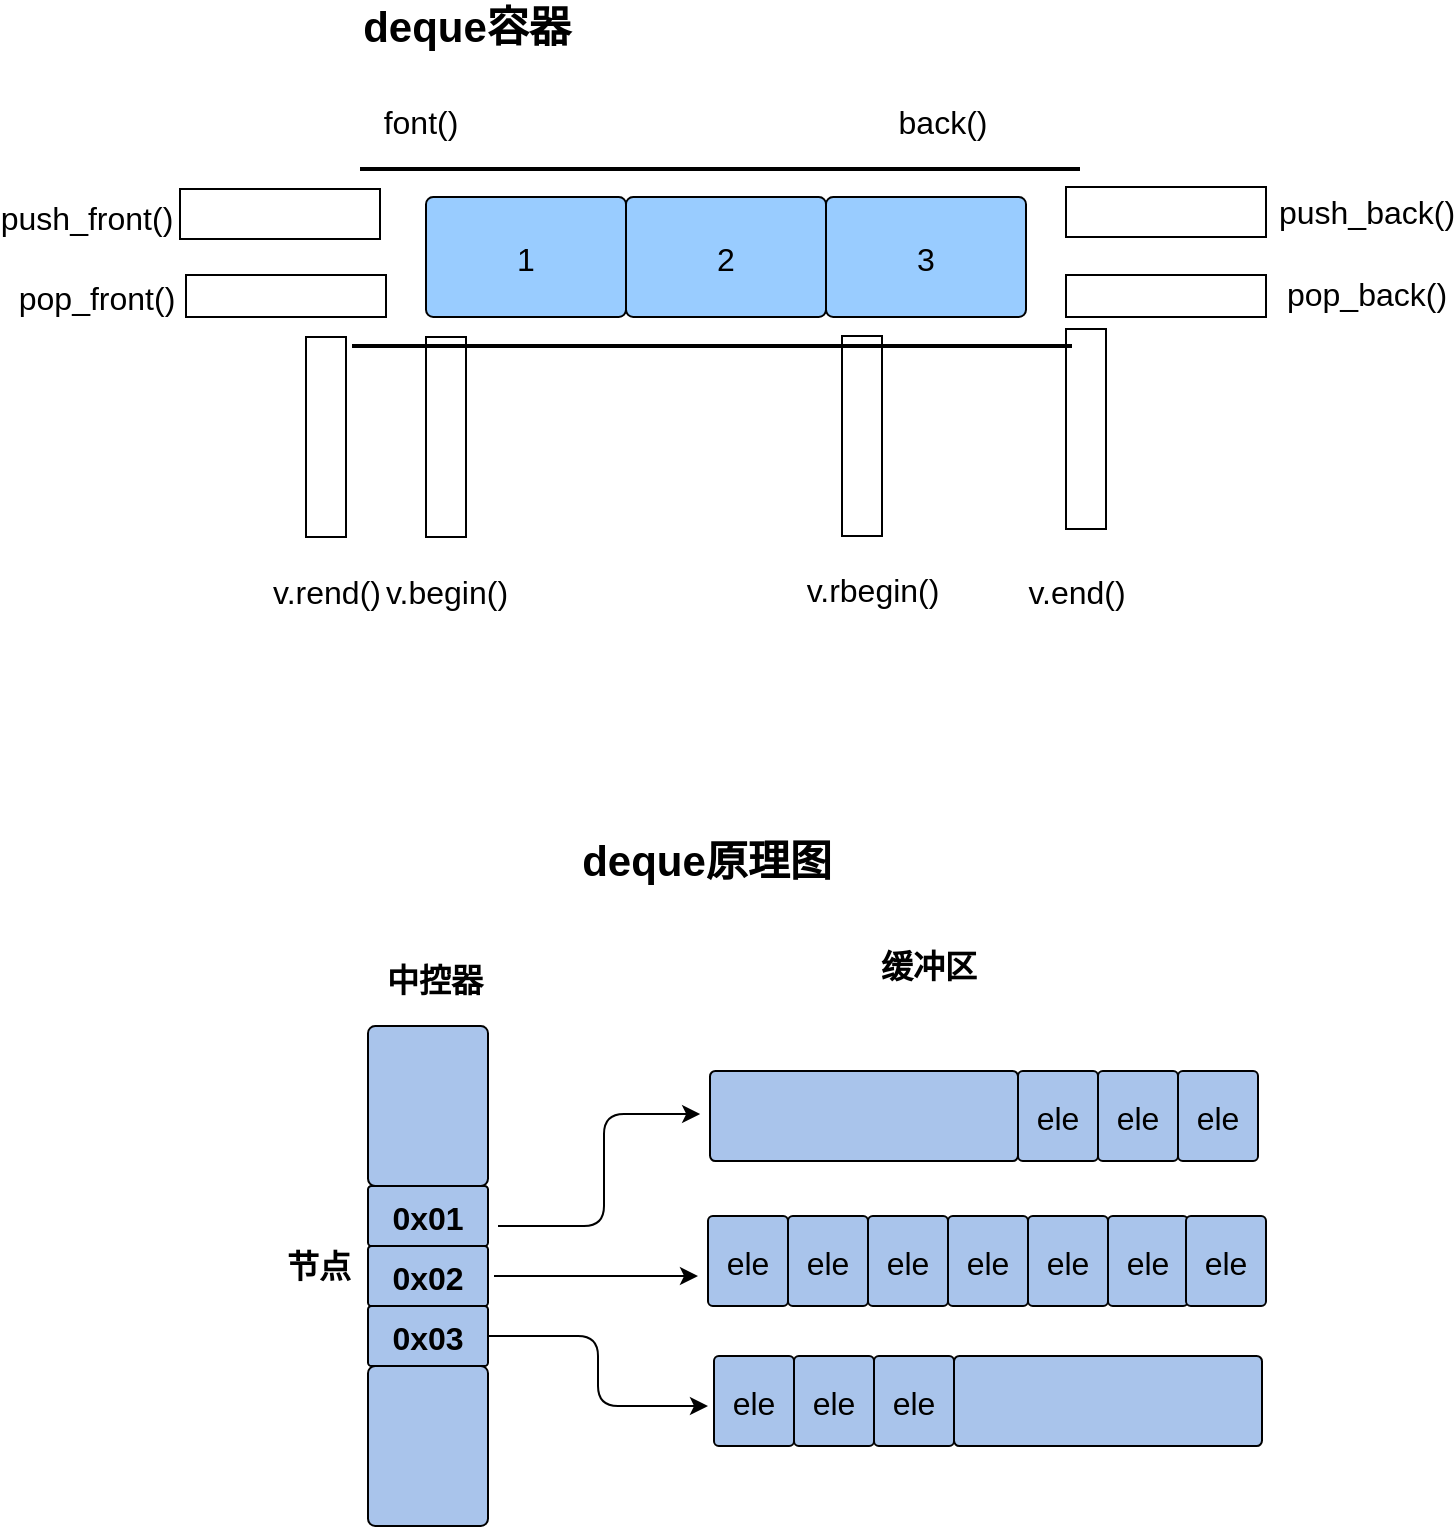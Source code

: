<mxfile version="20.3.7" type="github">
  <diagram id="qxW23t45Zv4xxV3Ufy3a" name="第 1 页">
    <mxGraphModel dx="1108" dy="450" grid="1" gridSize="10" guides="1" tooltips="1" connect="1" arrows="1" fold="1" page="1" pageScale="1" pageWidth="827" pageHeight="1169" math="0" shadow="0">
      <root>
        <mxCell id="0" />
        <mxCell id="1" parent="0" />
        <mxCell id="AbTpMx62s0C50aIhgdQE-2" value="" style="shape=mxgraph.flowchart.process;fillColor=#A9C4EB;fontSize=16;" parent="1" vertex="1">
          <mxGeometry x="209" y="1503" width="60" height="80" as="geometry" />
        </mxCell>
        <mxCell id="AbTpMx62s0C50aIhgdQE-3" value="" style="shape=mxgraph.flowchart.process;fillColor=#A9C4EB;fontSize=16;" parent="1" vertex="1">
          <mxGeometry x="209" y="1673" width="60" height="80" as="geometry" />
        </mxCell>
        <mxCell id="AbTpMx62s0C50aIhgdQE-4" value="0x03" style="shape=mxgraph.flowchart.process;fontStyle=1;fillColor=#A9C4EB;fontSize=16;" parent="1" vertex="1">
          <mxGeometry x="209" y="1643" width="60" height="30" as="geometry" />
        </mxCell>
        <mxCell id="AbTpMx62s0C50aIhgdQE-5" value="0x02" style="shape=mxgraph.flowchart.process;fontStyle=1;fillColor=#A9C4EB;fontSize=16;" parent="1" vertex="1">
          <mxGeometry x="209" y="1613" width="60" height="30" as="geometry" />
        </mxCell>
        <mxCell id="AbTpMx62s0C50aIhgdQE-6" value="0x01" style="shape=mxgraph.flowchart.process;fontStyle=1;fillColor=#A9C4EB;fontSize=16;" parent="1" vertex="1">
          <mxGeometry x="209" y="1583" width="60" height="30" as="geometry" />
        </mxCell>
        <mxCell id="AbTpMx62s0C50aIhgdQE-7" value="" style="shape=mxgraph.flowchart.process;fillColor=#A9C4EB;fontSize=16;" parent="1" vertex="1">
          <mxGeometry x="380" y="1525.5" width="154" height="45" as="geometry" />
        </mxCell>
        <mxCell id="AbTpMx62s0C50aIhgdQE-8" value="" style="shape=mxgraph.flowchart.process;fillColor=#A9C4EB;fontSize=16;" parent="1" vertex="1">
          <mxGeometry x="502" y="1668" width="154" height="45" as="geometry" />
        </mxCell>
        <mxCell id="AbTpMx62s0C50aIhgdQE-9" value="ele" style="shape=mxgraph.flowchart.process;fillColor=#A9C4EB;fontSize=16;" parent="1" vertex="1">
          <mxGeometry x="534" y="1525.5" width="40" height="45" as="geometry" />
        </mxCell>
        <mxCell id="AbTpMx62s0C50aIhgdQE-10" value="ele" style="shape=mxgraph.flowchart.process;fillColor=#A9C4EB;fontSize=16;" parent="1" vertex="1">
          <mxGeometry x="614" y="1525.5" width="40" height="45" as="geometry" />
        </mxCell>
        <mxCell id="AbTpMx62s0C50aIhgdQE-11" value="ele" style="shape=mxgraph.flowchart.process;fillColor=#A9C4EB;fontSize=16;" parent="1" vertex="1">
          <mxGeometry x="574" y="1525.5" width="40" height="45" as="geometry" />
        </mxCell>
        <mxCell id="AbTpMx62s0C50aIhgdQE-12" value="ele" style="shape=mxgraph.flowchart.process;fillColor=#A9C4EB;fontSize=16;" parent="1" vertex="1">
          <mxGeometry x="382" y="1668" width="40" height="45" as="geometry" />
        </mxCell>
        <mxCell id="AbTpMx62s0C50aIhgdQE-13" value="ele" style="shape=mxgraph.flowchart.process;fillColor=#A9C4EB;fontSize=16;" parent="1" vertex="1">
          <mxGeometry x="462" y="1668" width="40" height="45" as="geometry" />
        </mxCell>
        <mxCell id="AbTpMx62s0C50aIhgdQE-14" value="ele" style="shape=mxgraph.flowchart.process;fillColor=#A9C4EB;fontSize=16;" parent="1" vertex="1">
          <mxGeometry x="422" y="1668" width="40" height="45" as="geometry" />
        </mxCell>
        <mxCell id="AbTpMx62s0C50aIhgdQE-15" value="ele" style="shape=mxgraph.flowchart.process;fillColor=#A9C4EB;fontSize=16;" parent="1" vertex="1">
          <mxGeometry x="379" y="1598" width="40" height="45" as="geometry" />
        </mxCell>
        <mxCell id="AbTpMx62s0C50aIhgdQE-16" value="ele" style="shape=mxgraph.flowchart.process;fillColor=#A9C4EB;fontSize=16;" parent="1" vertex="1">
          <mxGeometry x="459" y="1598" width="40" height="45" as="geometry" />
        </mxCell>
        <mxCell id="AbTpMx62s0C50aIhgdQE-17" value="ele" style="shape=mxgraph.flowchart.process;fillColor=#A9C4EB;fontSize=16;" parent="1" vertex="1">
          <mxGeometry x="419" y="1598" width="40" height="45" as="geometry" />
        </mxCell>
        <mxCell id="AbTpMx62s0C50aIhgdQE-18" value="ele" style="shape=mxgraph.flowchart.process;fillColor=#A9C4EB;fontSize=16;" parent="1" vertex="1">
          <mxGeometry x="499" y="1598" width="40" height="45" as="geometry" />
        </mxCell>
        <mxCell id="AbTpMx62s0C50aIhgdQE-19" value="ele" style="shape=mxgraph.flowchart.process;fillColor=#A9C4EB;fontSize=16;" parent="1" vertex="1">
          <mxGeometry x="579" y="1598" width="40" height="45" as="geometry" />
        </mxCell>
        <mxCell id="AbTpMx62s0C50aIhgdQE-20" value="ele" style="shape=mxgraph.flowchart.process;fillColor=#A9C4EB;fontSize=16;" parent="1" vertex="1">
          <mxGeometry x="539" y="1598" width="40" height="45" as="geometry" />
        </mxCell>
        <mxCell id="AbTpMx62s0C50aIhgdQE-21" value="ele" style="shape=mxgraph.flowchart.process;fillColor=#A9C4EB;fontSize=16;" parent="1" vertex="1">
          <mxGeometry x="618" y="1598" width="40" height="45" as="geometry" />
        </mxCell>
        <mxCell id="AbTpMx62s0C50aIhgdQE-22" value="" style="edgeStyle=elbowEdgeStyle;elbow=horizontal;endArrow=classic;html=1;entryX=-0.032;entryY=0.478;entryDx=0;entryDy=0;entryPerimeter=0;fontSize=16;" parent="1" target="AbTpMx62s0C50aIhgdQE-7" edge="1">
          <mxGeometry width="50" height="50" relative="1" as="geometry">
            <mxPoint x="274" y="1603" as="sourcePoint" />
            <mxPoint x="387" y="1583" as="targetPoint" />
            <Array as="points">
              <mxPoint x="327" y="1593" />
            </Array>
          </mxGeometry>
        </mxCell>
        <mxCell id="AbTpMx62s0C50aIhgdQE-23" value="" style="edgeStyle=elbowEdgeStyle;elbow=horizontal;endArrow=classic;html=1;entryX=-0.075;entryY=0.556;entryDx=0;entryDy=0;entryPerimeter=0;fontSize=16;" parent="1" source="AbTpMx62s0C50aIhgdQE-4" target="AbTpMx62s0C50aIhgdQE-12" edge="1">
          <mxGeometry width="50" height="50" relative="1" as="geometry">
            <mxPoint x="44" y="1843" as="sourcePoint" />
            <mxPoint x="94" y="1793" as="targetPoint" />
          </mxGeometry>
        </mxCell>
        <mxCell id="AbTpMx62s0C50aIhgdQE-24" style="edgeStyle=orthogonalEdgeStyle;rounded=0;orthogonalLoop=1;jettySize=auto;html=1;fontSize=16;" parent="1" edge="1">
          <mxGeometry relative="1" as="geometry">
            <mxPoint x="374" y="1628" as="targetPoint" />
            <mxPoint x="272" y="1628" as="sourcePoint" />
            <Array as="points">
              <mxPoint x="324.5" y="1627.5" />
              <mxPoint x="324.5" y="1627.5" />
            </Array>
          </mxGeometry>
        </mxCell>
        <mxCell id="AbTpMx62s0C50aIhgdQE-25" value="节点" style="text;html=1;align=center;verticalAlign=middle;resizable=0;points=[];autosize=1;fontStyle=1;fontSize=16;" parent="1" vertex="1">
          <mxGeometry x="164" y="1613" width="40" height="20" as="geometry" />
        </mxCell>
        <mxCell id="AbTpMx62s0C50aIhgdQE-26" value="中控器" style="text;html=1;align=center;verticalAlign=middle;resizable=0;points=[];autosize=1;fontStyle=1;fontSize=16;" parent="1" vertex="1">
          <mxGeometry x="217" y="1470" width="50" height="20" as="geometry" />
        </mxCell>
        <mxCell id="AbTpMx62s0C50aIhgdQE-27" value="&lt;b style=&quot;font-size: 16px;&quot;&gt;缓冲区&lt;/b&gt;" style="text;html=1;align=center;verticalAlign=middle;resizable=0;points=[];autosize=1;fontSize=16;" parent="1" vertex="1">
          <mxGeometry x="464" y="1463" width="50" height="20" as="geometry" />
        </mxCell>
        <mxCell id="AbTpMx62s0C50aIhgdQE-28" value="&lt;font style=&quot;font-size: 21px&quot;&gt;&lt;b&gt;deque原理图&lt;/b&gt;&lt;/font&gt;" style="text;html=1;align=center;verticalAlign=middle;resizable=0;points=[];autosize=1;" parent="1" vertex="1">
          <mxGeometry x="308" y="1410" width="140" height="20" as="geometry" />
        </mxCell>
        <mxCell id="SSRGVLrEC7fhWr1uHr64-1" value="1" style="shape=mxgraph.flowchart.process;fillColor=#99CCFF;fontSize=16;" vertex="1" parent="1">
          <mxGeometry x="238" y="1088.5" width="100" height="60" as="geometry" />
        </mxCell>
        <mxCell id="SSRGVLrEC7fhWr1uHr64-2" value="2" style="shape=mxgraph.flowchart.process;fillColor=#99CCFF;fontSize=16;" vertex="1" parent="1">
          <mxGeometry x="338" y="1088.5" width="100" height="60" as="geometry" />
        </mxCell>
        <mxCell id="SSRGVLrEC7fhWr1uHr64-3" value="3" style="shape=mxgraph.flowchart.process;fillColor=#99CCFF;fontSize=16;" vertex="1" parent="1">
          <mxGeometry x="438" y="1088.5" width="100" height="60" as="geometry" />
        </mxCell>
        <mxCell id="SSRGVLrEC7fhWr1uHr64-4" value="" style="direction=north;shape=mxgraph.arrow.arrow_up;fontSize=16;" vertex="1" parent="1">
          <mxGeometry x="238" y="1158.5" width="20" height="100" as="geometry" />
        </mxCell>
        <mxCell id="SSRGVLrEC7fhWr1uHr64-5" value="v.begin()" style="text;html=1;align=center;verticalAlign=middle;resizable=0;points=[];autosize=1;fontSize=16;" vertex="1" parent="1">
          <mxGeometry x="218" y="1275.5" width="60" height="20" as="geometry" />
        </mxCell>
        <mxCell id="SSRGVLrEC7fhWr1uHr64-6" value="" style="direction=north;shape=mxgraph.arrow.arrow_up;fontSize=16;" vertex="1" parent="1">
          <mxGeometry x="558" y="1154.5" width="20" height="100" as="geometry" />
        </mxCell>
        <mxCell id="SSRGVLrEC7fhWr1uHr64-7" value="v.end()" style="text;html=1;align=center;verticalAlign=middle;resizable=0;points=[];autosize=1;fontSize=16;" vertex="1" parent="1">
          <mxGeometry x="538" y="1275.5" width="50" height="20" as="geometry" />
        </mxCell>
        <mxCell id="SSRGVLrEC7fhWr1uHr64-8" value="" style="direction=north;shape=mxgraph.arrow.arrow_up;fontSize=16;" vertex="1" parent="1">
          <mxGeometry x="178" y="1158.5" width="20" height="100" as="geometry" />
        </mxCell>
        <mxCell id="SSRGVLrEC7fhWr1uHr64-9" value="v.rend()" style="text;html=1;align=center;verticalAlign=middle;resizable=0;points=[];autosize=1;fontSize=16;" vertex="1" parent="1">
          <mxGeometry x="158" y="1275.5" width="60" height="20" as="geometry" />
        </mxCell>
        <mxCell id="SSRGVLrEC7fhWr1uHr64-10" value="" style="direction=north;shape=mxgraph.arrow.arrow_up;fontSize=16;" vertex="1" parent="1">
          <mxGeometry x="446" y="1158" width="20" height="100" as="geometry" />
        </mxCell>
        <mxCell id="SSRGVLrEC7fhWr1uHr64-11" value="v.rbegin()" style="text;html=1;align=center;verticalAlign=middle;resizable=0;points=[];autosize=1;fontSize=16;" vertex="1" parent="1">
          <mxGeometry x="426" y="1275" width="70" height="20" as="geometry" />
        </mxCell>
        <mxCell id="SSRGVLrEC7fhWr1uHr64-12" value="" style="flipH=1;shape=mxgraph.arrow.arrow_left;fontSize=16;" vertex="1" parent="1">
          <mxGeometry x="558" y="1083.5" width="100" height="25" as="geometry" />
        </mxCell>
        <mxCell id="SSRGVLrEC7fhWr1uHr64-13" value="push_back()" style="text;html=1;align=center;verticalAlign=middle;resizable=0;points=[];autosize=1;fontSize=16;" vertex="1" parent="1">
          <mxGeometry x="668" y="1086" width="80" height="20" as="geometry" />
        </mxCell>
        <mxCell id="SSRGVLrEC7fhWr1uHr64-14" value="pop_back()" style="text;html=1;align=center;verticalAlign=middle;resizable=0;points=[];autosize=1;fontSize=16;" vertex="1" parent="1">
          <mxGeometry x="668" y="1126.5" width="80" height="20" as="geometry" />
        </mxCell>
        <mxCell id="SSRGVLrEC7fhWr1uHr64-15" value="" style="shape=mxgraph.arrow.arrow_right;fontSize=16;" vertex="1" parent="1">
          <mxGeometry x="558" y="1127.5" width="100" height="21" as="geometry" />
        </mxCell>
        <mxCell id="SSRGVLrEC7fhWr1uHr64-16" value="&lt;font style=&quot;font-size: 21px&quot;&gt;&lt;b&gt;deque容器&lt;/b&gt;&lt;/font&gt;" style="text;html=1;align=center;verticalAlign=middle;resizable=0;points=[];autosize=1;" vertex="1" parent="1">
          <mxGeometry x="198" y="992.5" width="120" height="20" as="geometry" />
        </mxCell>
        <mxCell id="SSRGVLrEC7fhWr1uHr64-17" value="font()" style="text;html=1;align=center;verticalAlign=middle;resizable=0;points=[];autosize=1;fontSize=16;" vertex="1" parent="1">
          <mxGeometry x="215" y="1040.5" width="40" height="20" as="geometry" />
        </mxCell>
        <mxCell id="SSRGVLrEC7fhWr1uHr64-18" value="back()" style="text;html=1;align=center;verticalAlign=middle;resizable=0;points=[];autosize=1;fontSize=16;" vertex="1" parent="1">
          <mxGeometry x="471" y="1040.5" width="50" height="20" as="geometry" />
        </mxCell>
        <mxCell id="SSRGVLrEC7fhWr1uHr64-19" value="" style="flipH=1;shape=mxgraph.arrow.arrow_left;fontSize=16;" vertex="1" parent="1">
          <mxGeometry x="115" y="1084.5" width="100" height="25" as="geometry" />
        </mxCell>
        <mxCell id="SSRGVLrEC7fhWr1uHr64-20" value="push_front()" style="text;html=1;align=center;verticalAlign=middle;resizable=0;points=[];autosize=1;fontSize=16;" vertex="1" parent="1">
          <mxGeometry x="28" y="1088.5" width="80" height="20" as="geometry" />
        </mxCell>
        <mxCell id="SSRGVLrEC7fhWr1uHr64-21" value="pop_front()" style="text;html=1;align=center;verticalAlign=middle;resizable=0;points=[];autosize=1;fontSize=16;" vertex="1" parent="1">
          <mxGeometry x="38" y="1128.5" width="70" height="20" as="geometry" />
        </mxCell>
        <mxCell id="SSRGVLrEC7fhWr1uHr64-22" value="" style="shape=mxgraph.arrow.arrow_right;fontSize=16;" vertex="1" parent="1">
          <mxGeometry x="118" y="1127.5" width="100" height="21" as="geometry" />
        </mxCell>
        <mxCell id="SSRGVLrEC7fhWr1uHr64-23" value="" style="line;strokeWidth=2;html=1;fontSize=16;" vertex="1" parent="1">
          <mxGeometry x="205" y="1069.5" width="360" height="10" as="geometry" />
        </mxCell>
        <mxCell id="SSRGVLrEC7fhWr1uHr64-24" value="" style="line;strokeWidth=2;html=1;fontSize=16;" vertex="1" parent="1">
          <mxGeometry x="201" y="1158" width="360" height="10" as="geometry" />
        </mxCell>
      </root>
    </mxGraphModel>
  </diagram>
</mxfile>
